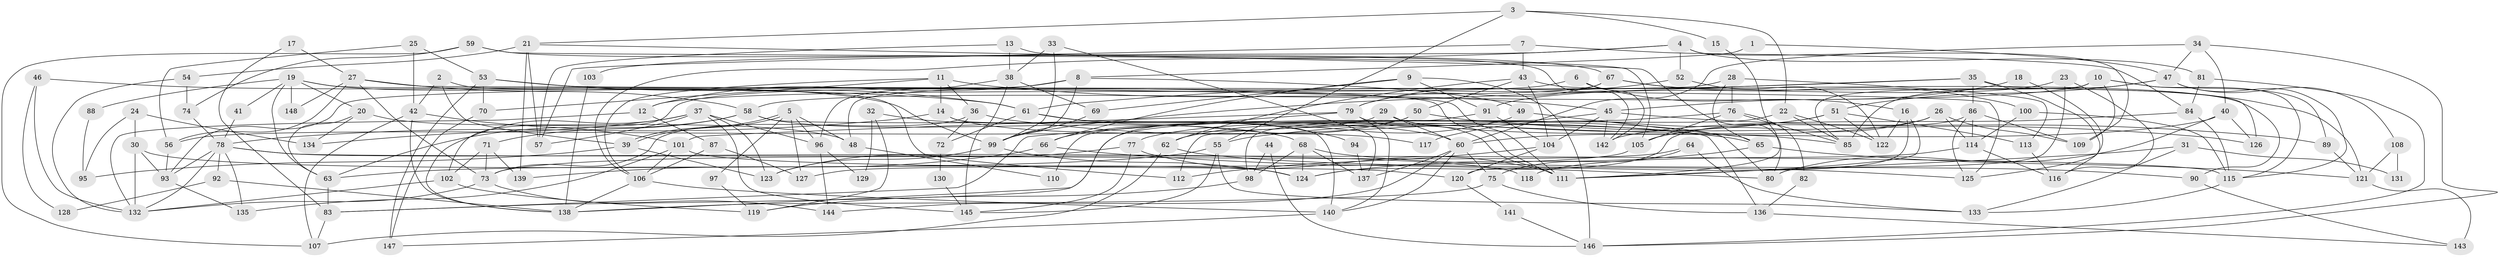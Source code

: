 // coarse degree distribution, {5: 0.11864406779661017, 2: 0.11864406779661017, 6: 0.15254237288135594, 3: 0.1694915254237288, 4: 0.13559322033898305, 9: 0.01694915254237288, 7: 0.13559322033898305, 8: 0.06779661016949153, 10: 0.05084745762711865, 15: 0.01694915254237288, 17: 0.01694915254237288}
// Generated by graph-tools (version 1.1) at 2025/54/03/04/25 21:54:55]
// undirected, 148 vertices, 296 edges
graph export_dot {
graph [start="1"]
  node [color=gray90,style=filled];
  1;
  2;
  3;
  4;
  5;
  6;
  7;
  8;
  9;
  10;
  11;
  12;
  13;
  14;
  15;
  16;
  17;
  18;
  19;
  20;
  21;
  22;
  23;
  24;
  25;
  26;
  27;
  28;
  29;
  30;
  31;
  32;
  33;
  34;
  35;
  36;
  37;
  38;
  39;
  40;
  41;
  42;
  43;
  44;
  45;
  46;
  47;
  48;
  49;
  50;
  51;
  52;
  53;
  54;
  55;
  56;
  57;
  58;
  59;
  60;
  61;
  62;
  63;
  64;
  65;
  66;
  67;
  68;
  69;
  70;
  71;
  72;
  73;
  74;
  75;
  76;
  77;
  78;
  79;
  80;
  81;
  82;
  83;
  84;
  85;
  86;
  87;
  88;
  89;
  90;
  91;
  92;
  93;
  94;
  95;
  96;
  97;
  98;
  99;
  100;
  101;
  102;
  103;
  104;
  105;
  106;
  107;
  108;
  109;
  110;
  111;
  112;
  113;
  114;
  115;
  116;
  117;
  118;
  119;
  120;
  121;
  122;
  123;
  124;
  125;
  126;
  127;
  128;
  129;
  130;
  131;
  132;
  133;
  134;
  135;
  136;
  137;
  138;
  139;
  140;
  141;
  142;
  143;
  144;
  145;
  146;
  147;
  148;
  1 -- 8;
  1 -- 47;
  2 -- 112;
  2 -- 39;
  2 -- 42;
  3 -- 21;
  3 -- 55;
  3 -- 15;
  3 -- 22;
  4 -- 106;
  4 -- 81;
  4 -- 52;
  4 -- 103;
  4 -- 109;
  5 -- 39;
  5 -- 39;
  5 -- 96;
  5 -- 48;
  5 -- 97;
  5 -- 127;
  6 -- 12;
  6 -- 16;
  6 -- 142;
  7 -- 84;
  7 -- 43;
  7 -- 57;
  8 -- 99;
  8 -- 49;
  8 -- 12;
  8 -- 48;
  9 -- 69;
  9 -- 91;
  9 -- 66;
  9 -- 146;
  10 -- 89;
  10 -- 58;
  10 -- 85;
  10 -- 109;
  10 -- 115;
  11 -- 70;
  11 -- 14;
  11 -- 36;
  11 -- 45;
  11 -- 106;
  12 -- 132;
  12 -- 87;
  13 -- 57;
  13 -- 142;
  13 -- 38;
  14 -- 140;
  14 -- 78;
  14 -- 117;
  15 -- 111;
  16 -- 122;
  16 -- 111;
  16 -- 120;
  17 -- 83;
  17 -- 27;
  18 -- 125;
  18 -- 45;
  19 -- 99;
  19 -- 20;
  19 -- 41;
  19 -- 63;
  19 -- 88;
  19 -- 111;
  19 -- 148;
  20 -- 63;
  20 -- 48;
  20 -- 134;
  21 -- 57;
  21 -- 80;
  21 -- 54;
  21 -- 139;
  22 -- 83;
  22 -- 85;
  22 -- 122;
  23 -- 80;
  23 -- 116;
  23 -- 91;
  24 -- 30;
  24 -- 134;
  24 -- 95;
  25 -- 42;
  25 -- 53;
  25 -- 56;
  26 -- 109;
  26 -- 105;
  26 -- 77;
  26 -- 114;
  27 -- 58;
  27 -- 73;
  27 -- 56;
  27 -- 125;
  27 -- 148;
  28 -- 76;
  28 -- 93;
  28 -- 65;
  28 -- 113;
  29 -- 56;
  29 -- 85;
  29 -- 60;
  30 -- 124;
  30 -- 132;
  30 -- 93;
  31 -- 111;
  31 -- 133;
  31 -- 131;
  32 -- 60;
  32 -- 119;
  32 -- 129;
  33 -- 137;
  33 -- 38;
  33 -- 99;
  34 -- 47;
  34 -- 60;
  34 -- 40;
  34 -- 146;
  35 -- 86;
  35 -- 116;
  35 -- 61;
  35 -- 99;
  35 -- 126;
  36 -- 65;
  36 -- 72;
  36 -- 73;
  37 -- 138;
  37 -- 145;
  37 -- 57;
  37 -- 96;
  37 -- 123;
  37 -- 134;
  38 -- 96;
  38 -- 69;
  38 -- 145;
  39 -- 123;
  39 -- 95;
  40 -- 126;
  40 -- 60;
  40 -- 80;
  41 -- 78;
  42 -- 101;
  42 -- 107;
  42 -- 138;
  43 -- 50;
  43 -- 62;
  43 -- 90;
  43 -- 104;
  44 -- 146;
  44 -- 98;
  45 -- 104;
  45 -- 89;
  45 -- 98;
  45 -- 142;
  46 -- 61;
  46 -- 132;
  46 -- 128;
  47 -- 115;
  47 -- 85;
  47 -- 51;
  47 -- 108;
  48 -- 110;
  49 -- 65;
  49 -- 62;
  50 -- 138;
  50 -- 66;
  50 -- 126;
  51 -- 122;
  51 -- 55;
  51 -- 113;
  51 -- 117;
  52 -- 79;
  52 -- 122;
  53 -- 111;
  53 -- 61;
  53 -- 70;
  53 -- 147;
  54 -- 74;
  54 -- 132;
  55 -- 145;
  55 -- 63;
  55 -- 133;
  56 -- 93;
  58 -- 68;
  58 -- 63;
  58 -- 71;
  58 -- 136;
  59 -- 67;
  59 -- 107;
  59 -- 74;
  59 -- 105;
  60 -- 75;
  60 -- 137;
  60 -- 140;
  60 -- 144;
  61 -- 80;
  61 -- 72;
  61 -- 94;
  62 -- 107;
  62 -- 125;
  63 -- 83;
  64 -- 133;
  64 -- 73;
  64 -- 75;
  65 -- 124;
  65 -- 121;
  66 -- 139;
  66 -- 80;
  67 -- 102;
  67 -- 79;
  67 -- 100;
  67 -- 121;
  68 -- 90;
  68 -- 124;
  68 -- 98;
  68 -- 137;
  69 -- 99;
  70 -- 147;
  71 -- 73;
  71 -- 102;
  71 -- 139;
  72 -- 130;
  73 -- 132;
  73 -- 144;
  74 -- 78;
  75 -- 136;
  75 -- 138;
  76 -- 85;
  76 -- 105;
  76 -- 82;
  76 -- 112;
  77 -- 123;
  77 -- 111;
  77 -- 145;
  78 -- 93;
  78 -- 135;
  78 -- 92;
  78 -- 115;
  78 -- 118;
  78 -- 132;
  79 -- 140;
  79 -- 111;
  79 -- 83;
  79 -- 101;
  81 -- 146;
  81 -- 84;
  82 -- 136;
  83 -- 107;
  84 -- 142;
  84 -- 115;
  86 -- 114;
  86 -- 109;
  86 -- 124;
  86 -- 125;
  87 -- 106;
  87 -- 127;
  88 -- 95;
  89 -- 121;
  90 -- 143;
  91 -- 104;
  91 -- 110;
  92 -- 138;
  92 -- 128;
  93 -- 135;
  94 -- 137;
  96 -- 144;
  96 -- 129;
  97 -- 119;
  98 -- 119;
  99 -- 123;
  99 -- 124;
  100 -- 115;
  100 -- 114;
  101 -- 106;
  101 -- 120;
  101 -- 135;
  102 -- 132;
  102 -- 119;
  103 -- 138;
  104 -- 120;
  104 -- 112;
  105 -- 127;
  106 -- 138;
  106 -- 140;
  108 -- 121;
  108 -- 131;
  113 -- 116;
  114 -- 116;
  114 -- 118;
  115 -- 133;
  120 -- 141;
  121 -- 143;
  130 -- 145;
  136 -- 143;
  140 -- 147;
  141 -- 146;
}
